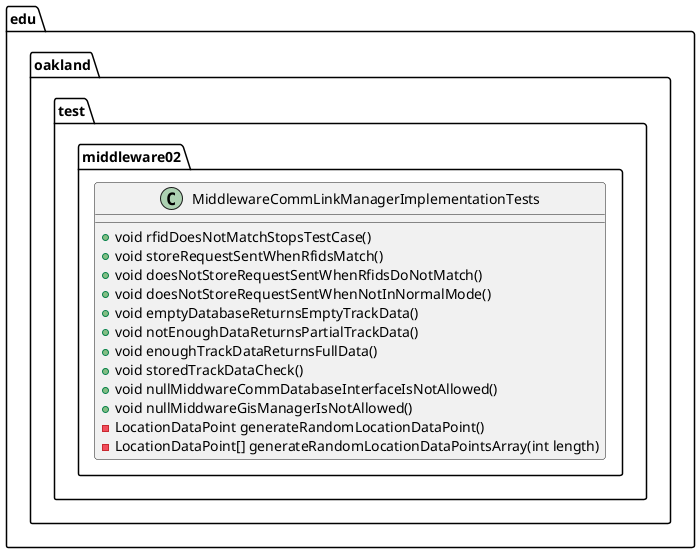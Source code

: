 @startuml MiddlewareCommLinkManagerImplementationTests

package edu.oakland.test.middleware02 {
    class MiddlewareCommLinkManagerImplementationTests {
        + void rfidDoesNotMatchStopsTestCase()
        + void storeRequestSentWhenRfidsMatch()
        + void doesNotStoreRequestSentWhenRfidsDoNotMatch()
        + void doesNotStoreRequestSentWhenNotInNormalMode()
        + void emptyDatabaseReturnsEmptyTrackData()
        + void notEnoughDataReturnsPartialTrackData()
        + void enoughTrackDataReturnsFullData()
        + void storedTrackDataCheck()
        + void nullMiddwareCommDatabaseInterfaceIsNotAllowed()
        + void nullMiddwareGisManagerIsNotAllowed()
        - LocationDataPoint generateRandomLocationDataPoint()
        - LocationDataPoint[] generateRandomLocationDataPointsArray(int length)
    }
}

@enduml
